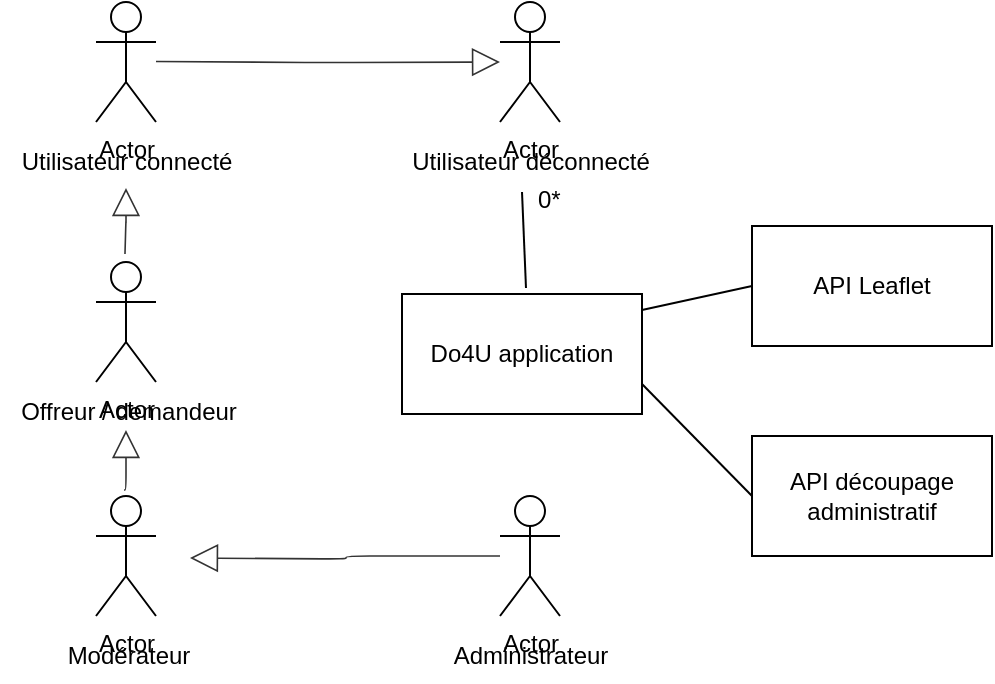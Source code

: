 <mxfile>
    <diagram id="OapnPB_g_DUZapP_u2QF" name="Page-1">
        <mxGraphModel dx="1431" dy="439" grid="0" gridSize="10" guides="1" tooltips="1" connect="1" arrows="1" fold="1" page="1" pageScale="1" pageWidth="850" pageHeight="1100" background="#ffffff" math="0" shadow="0">
            <root>
                <mxCell id="0"/>
                <mxCell id="1" parent="0"/>
                <mxCell id="3" value="Actor" style="shape=umlActor;verticalLabelPosition=bottom;verticalAlign=top;html=1;outlineConnect=0;strokeColor=#000000;fillColor=#FFFFFF;" vertex="1" parent="1">
                    <mxGeometry x="-436" y="109" width="30" height="60" as="geometry"/>
                </mxCell>
                <mxCell id="4" value="Actor" style="shape=umlActor;verticalLabelPosition=bottom;verticalAlign=top;html=1;outlineConnect=0;strokeColor=#000000;fillColor=#FFFFFF;" vertex="1" parent="1">
                    <mxGeometry x="-638" y="109" width="30" height="60" as="geometry"/>
                </mxCell>
                <mxCell id="5" value="Actor" style="shape=umlActor;verticalLabelPosition=bottom;verticalAlign=top;html=1;outlineConnect=0;strokeColor=#000000;fillColor=#FFFFFF;" vertex="1" parent="1">
                    <mxGeometry x="-638" y="239" width="30" height="60" as="geometry"/>
                </mxCell>
                <mxCell id="6" value="Actor" style="shape=umlActor;verticalLabelPosition=bottom;verticalAlign=top;html=1;outlineConnect=0;strokeColor=#000000;fillColor=#FFFFFF;" vertex="1" parent="1">
                    <mxGeometry x="-638" y="356" width="30" height="60" as="geometry"/>
                </mxCell>
                <mxCell id="7" value="Actor" style="shape=umlActor;verticalLabelPosition=bottom;verticalAlign=top;html=1;outlineConnect=0;strokeColor=#000000;fillColor=#FFFFFF;" vertex="1" parent="1">
                    <mxGeometry x="-436" y="356" width="30" height="60" as="geometry"/>
                </mxCell>
                <mxCell id="8" value="&lt;font color=&quot;#000000&quot;&gt;Utilisateur déconnecté&lt;/font&gt;" style="text;html=1;align=center;verticalAlign=middle;resizable=0;points=[];autosize=1;strokeColor=none;fillColor=none;" vertex="1" parent="1">
                    <mxGeometry x="-489.5" y="176" width="137" height="26" as="geometry"/>
                </mxCell>
                <mxCell id="9" value="&lt;font color=&quot;#000000&quot;&gt;Utilisateur connecté&lt;/font&gt;" style="text;html=1;align=center;verticalAlign=middle;resizable=0;points=[];autosize=1;strokeColor=none;fillColor=none;" vertex="1" parent="1">
                    <mxGeometry x="-684.5" y="176" width="123" height="26" as="geometry"/>
                </mxCell>
                <mxCell id="10" value="&lt;font color=&quot;#000000&quot;&gt;Offreur / demandeur&lt;br&gt;&lt;br&gt;&lt;/font&gt;" style="text;html=1;align=center;verticalAlign=middle;resizable=0;points=[];autosize=1;strokeColor=none;fillColor=none;" vertex="1" parent="1">
                    <mxGeometry x="-685.5" y="300" width="126" height="41" as="geometry"/>
                </mxCell>
                <mxCell id="11" value="&lt;font color=&quot;#000000&quot;&gt;Modérateur&lt;/font&gt;" style="text;html=1;align=center;verticalAlign=middle;resizable=0;points=[];autosize=1;strokeColor=none;fillColor=none;" vertex="1" parent="1">
                    <mxGeometry x="-662" y="423" width="79" height="26" as="geometry"/>
                </mxCell>
                <mxCell id="12" value="&lt;font color=&quot;#000000&quot;&gt;Administrateur&lt;/font&gt;" style="text;html=1;align=center;verticalAlign=middle;resizable=0;points=[];autosize=1;strokeColor=none;fillColor=none;" vertex="1" parent="1">
                    <mxGeometry x="-468.5" y="423" width="95" height="26" as="geometry"/>
                </mxCell>
                <UserObject label="" lucidchartObjectId="XPeXDu1nLHze" id="17">
                    <mxCell style="html=1;jettySize=18;whiteSpace=wrap;fontSize=13;strokeColor=#333333;strokeOpacity=100;strokeWidth=0.8;rounded=1;arcSize=24;edgeStyle=orthogonalEdgeStyle;startArrow=none;endArrow=block;endFill=0;endSize=12;fontColor=#000000;" edge="1" parent="1" source="7">
                        <mxGeometry width="100" height="100" relative="1" as="geometry">
                            <Array as="points"/>
                            <mxPoint x="-474" y="387" as="sourcePoint"/>
                            <mxPoint x="-591" y="387" as="targetPoint"/>
                        </mxGeometry>
                    </mxCell>
                </UserObject>
                <UserObject label="" lucidchartObjectId="XPeXDu1nLHze" id="18">
                    <mxCell style="html=1;jettySize=18;whiteSpace=wrap;fontSize=13;strokeColor=#333333;strokeOpacity=100;strokeWidth=0.8;rounded=1;arcSize=24;edgeStyle=orthogonalEdgeStyle;startArrow=none;endArrow=block;endFill=0;endSize=12;fontColor=#000000;entryX=0.496;entryY=0.561;entryDx=0;entryDy=0;entryPerimeter=0;" edge="1" parent="1" target="10">
                        <mxGeometry width="100" height="100" relative="1" as="geometry">
                            <Array as="points"/>
                            <mxPoint x="-624" y="353" as="sourcePoint"/>
                            <mxPoint x="-559.5" y="344" as="targetPoint"/>
                        </mxGeometry>
                    </mxCell>
                </UserObject>
                <UserObject label="" lucidchartObjectId="XPeXDu1nLHze" id="19">
                    <mxCell style="html=1;jettySize=18;whiteSpace=wrap;fontSize=13;strokeColor=#333333;strokeOpacity=100;strokeWidth=0.8;rounded=1;arcSize=24;edgeStyle=orthogonalEdgeStyle;startArrow=none;endArrow=block;endFill=0;endSize=12;fontColor=#000000;" edge="1" parent="1" target="9">
                        <mxGeometry width="100" height="100" relative="1" as="geometry">
                            <Array as="points"/>
                            <mxPoint x="-623.51" y="235" as="sourcePoint"/>
                            <mxPoint x="-622.514" y="205.001" as="targetPoint"/>
                        </mxGeometry>
                    </mxCell>
                </UserObject>
                <UserObject label="" lucidchartObjectId="XPeXDu1nLHze" id="20">
                    <mxCell style="html=1;jettySize=18;whiteSpace=wrap;fontSize=13;strokeColor=#333333;strokeOpacity=100;strokeWidth=0.8;rounded=1;arcSize=24;edgeStyle=orthogonalEdgeStyle;startArrow=none;endArrow=block;endFill=0;endSize=12;fontColor=#000000;" edge="1" parent="1" target="3">
                        <mxGeometry width="100" height="100" relative="1" as="geometry">
                            <Array as="points"/>
                            <mxPoint x="-608" y="138.78" as="sourcePoint"/>
                            <mxPoint x="-533" y="138.78" as="targetPoint"/>
                        </mxGeometry>
                    </mxCell>
                </UserObject>
                <mxCell id="21" value="Do4U application" style="rounded=0;whiteSpace=wrap;html=1;labelBackgroundColor=#FFFFFF;strokeColor=#000000;fontColor=#000000;fillColor=#FFFFFF;" vertex="1" parent="1">
                    <mxGeometry x="-485" y="255" width="120" height="60" as="geometry"/>
                </mxCell>
                <mxCell id="22" value="" style="endArrow=none;html=1;rounded=0;strokeColor=#000000;fontColor=#000000;" edge="1" parent="1">
                    <mxGeometry relative="1" as="geometry">
                        <mxPoint x="-425" y="204" as="sourcePoint"/>
                        <mxPoint x="-423" y="252" as="targetPoint"/>
                    </mxGeometry>
                </mxCell>
                <mxCell id="23" value="0*" style="resizable=0;html=1;align=left;verticalAlign=bottom;fontColor=#000000;labelBackgroundColor=#FFFFFF;strokeColor=#000000;fillColor=#FFFFFF;" connectable="0" vertex="1" parent="22">
                    <mxGeometry x="-1" relative="1" as="geometry">
                        <mxPoint x="6" y="12" as="offset"/>
                    </mxGeometry>
                </mxCell>
                <mxCell id="25" value="API Leaflet" style="rounded=0;whiteSpace=wrap;html=1;labelBackgroundColor=#FFFFFF;strokeColor=#000000;fontColor=#000000;fillColor=#FFFFFF;" vertex="1" parent="1">
                    <mxGeometry x="-310" y="221" width="120" height="60" as="geometry"/>
                </mxCell>
                <mxCell id="26" value="API découpage administratif" style="rounded=0;whiteSpace=wrap;html=1;labelBackgroundColor=#FFFFFF;strokeColor=#000000;fontColor=#000000;fillColor=#FFFFFF;" vertex="1" parent="1">
                    <mxGeometry x="-310" y="326" width="120" height="60" as="geometry"/>
                </mxCell>
                <mxCell id="27" value="" style="endArrow=none;html=1;rounded=0;strokeColor=#000000;fontColor=#000000;entryX=0;entryY=0.5;entryDx=0;entryDy=0;" edge="1" parent="1" target="25">
                    <mxGeometry relative="1" as="geometry">
                        <mxPoint x="-365" y="263" as="sourcePoint"/>
                        <mxPoint x="-305" y="265" as="targetPoint"/>
                    </mxGeometry>
                </mxCell>
                <mxCell id="30" value="" style="endArrow=none;html=1;rounded=0;strokeColor=#000000;fontColor=#000000;entryX=0;entryY=0.5;entryDx=0;entryDy=0;exitX=1;exitY=0.75;exitDx=0;exitDy=0;" edge="1" parent="1" source="21" target="26">
                    <mxGeometry relative="1" as="geometry">
                        <mxPoint x="-382" y="353" as="sourcePoint"/>
                        <mxPoint x="-327" y="341" as="targetPoint"/>
                    </mxGeometry>
                </mxCell>
            </root>
        </mxGraphModel>
    </diagram>
</mxfile>
